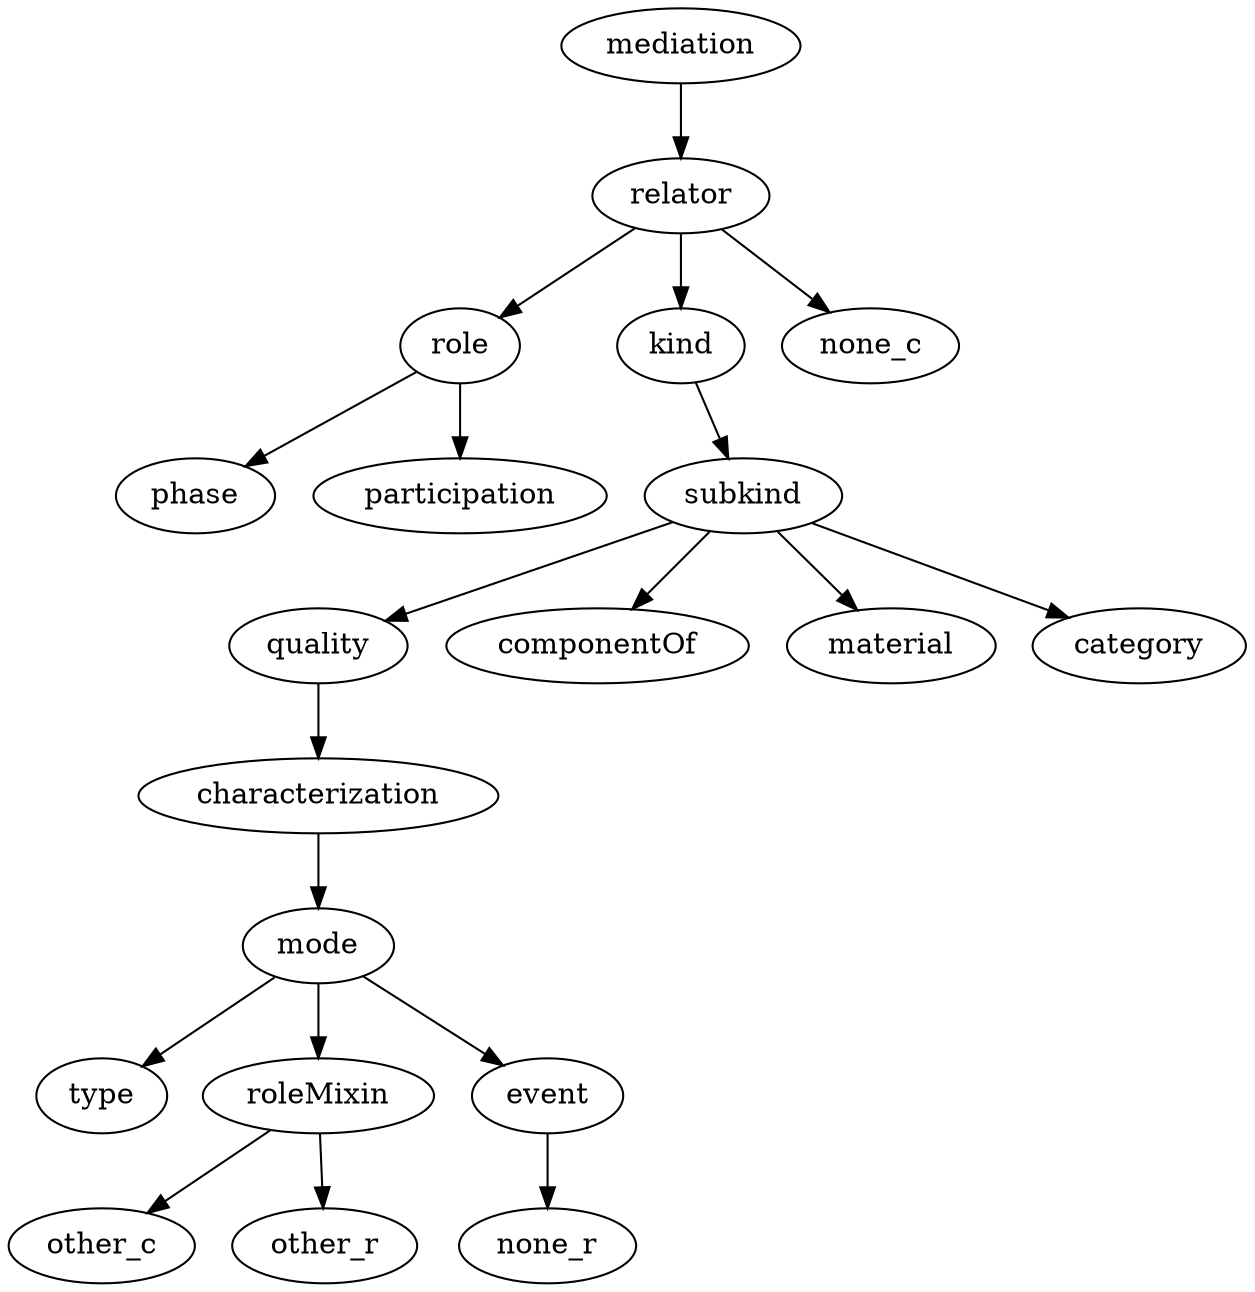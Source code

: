 strict digraph  {
mediation;
relator;
role;
kind;
none_c;
phase;
participation;
subkind;
quality;
componentOf;
material;
category;
characterization;
mode;
type;
roleMixin;
event;
none_r;
other_c;
other_r;
mediation -> relator;
relator -> role;
relator -> kind;
relator -> none_c;
role -> phase;
role -> participation;
kind -> subkind;
subkind -> quality;
subkind -> componentOf;
subkind -> material;
subkind -> category;
quality -> characterization;
characterization -> mode;
mode -> type;
mode -> roleMixin;
mode -> event;
roleMixin -> other_c;
roleMixin -> other_r;
event -> none_r;
}
